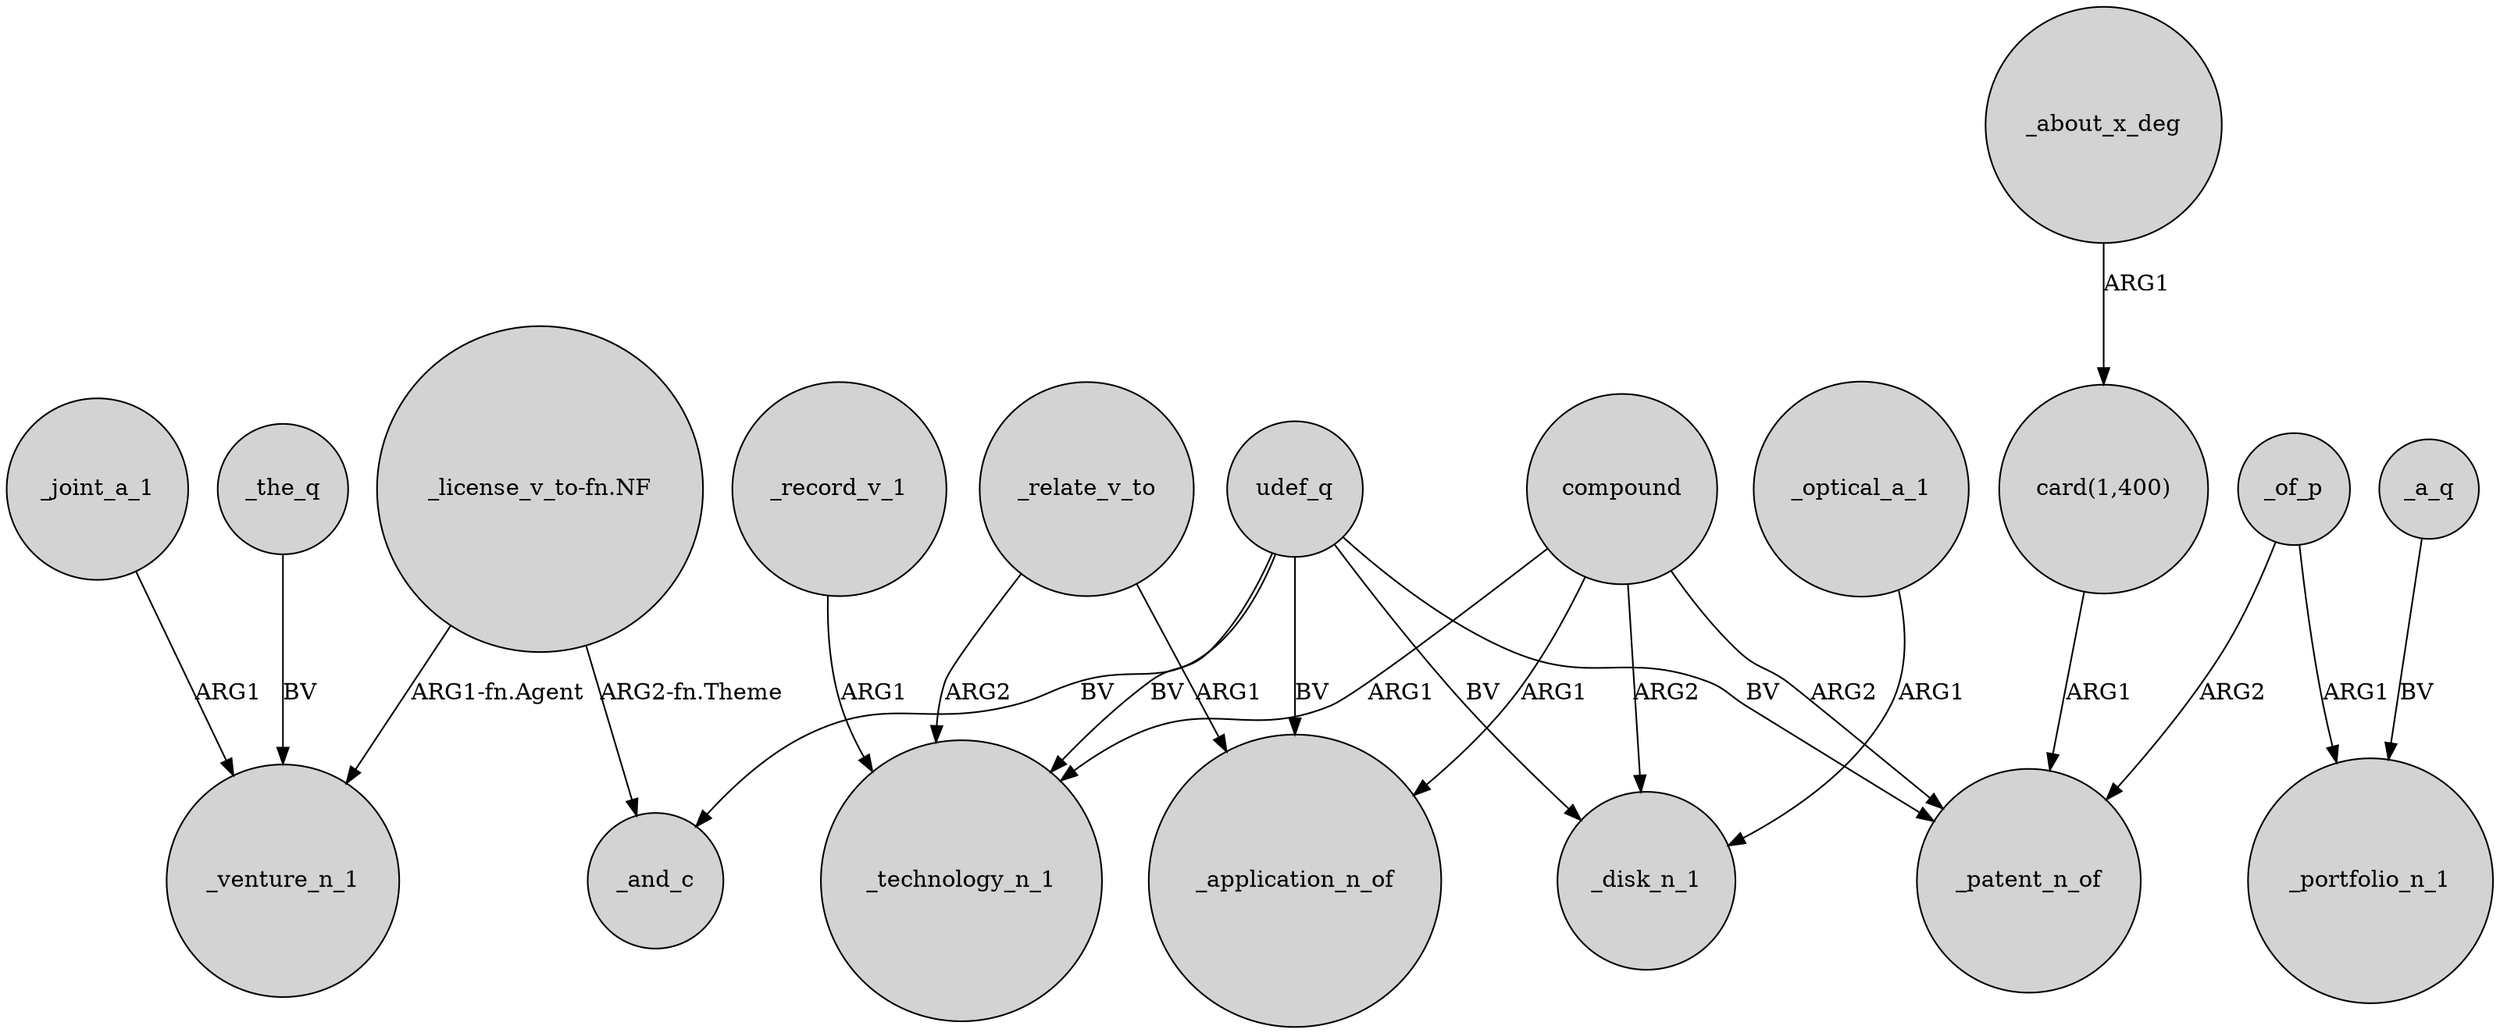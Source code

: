 digraph {
	node [shape=circle style=filled]
	_joint_a_1 -> _venture_n_1 [label=ARG1]
	_relate_v_to -> _application_n_of [label=ARG1]
	compound -> _technology_n_1 [label=ARG1]
	_record_v_1 -> _technology_n_1 [label=ARG1]
	"card(1,400)" -> _patent_n_of [label=ARG1]
	_relate_v_to -> _technology_n_1 [label=ARG2]
	udef_q -> _application_n_of [label=BV]
	compound -> _patent_n_of [label=ARG2]
	"_license_v_to-fn.NF" -> _and_c [label="ARG2-fn.Theme"]
	udef_q -> _patent_n_of [label=BV]
	_about_x_deg -> "card(1,400)" [label=ARG1]
	compound -> _application_n_of [label=ARG1]
	_of_p -> _patent_n_of [label=ARG2]
	_the_q -> _venture_n_1 [label=BV]
	compound -> _disk_n_1 [label=ARG2]
	_optical_a_1 -> _disk_n_1 [label=ARG1]
	udef_q -> _technology_n_1 [label=BV]
	udef_q -> _disk_n_1 [label=BV]
	_a_q -> _portfolio_n_1 [label=BV]
	udef_q -> _and_c [label=BV]
	"_license_v_to-fn.NF" -> _venture_n_1 [label="ARG1-fn.Agent"]
	_of_p -> _portfolio_n_1 [label=ARG1]
}
